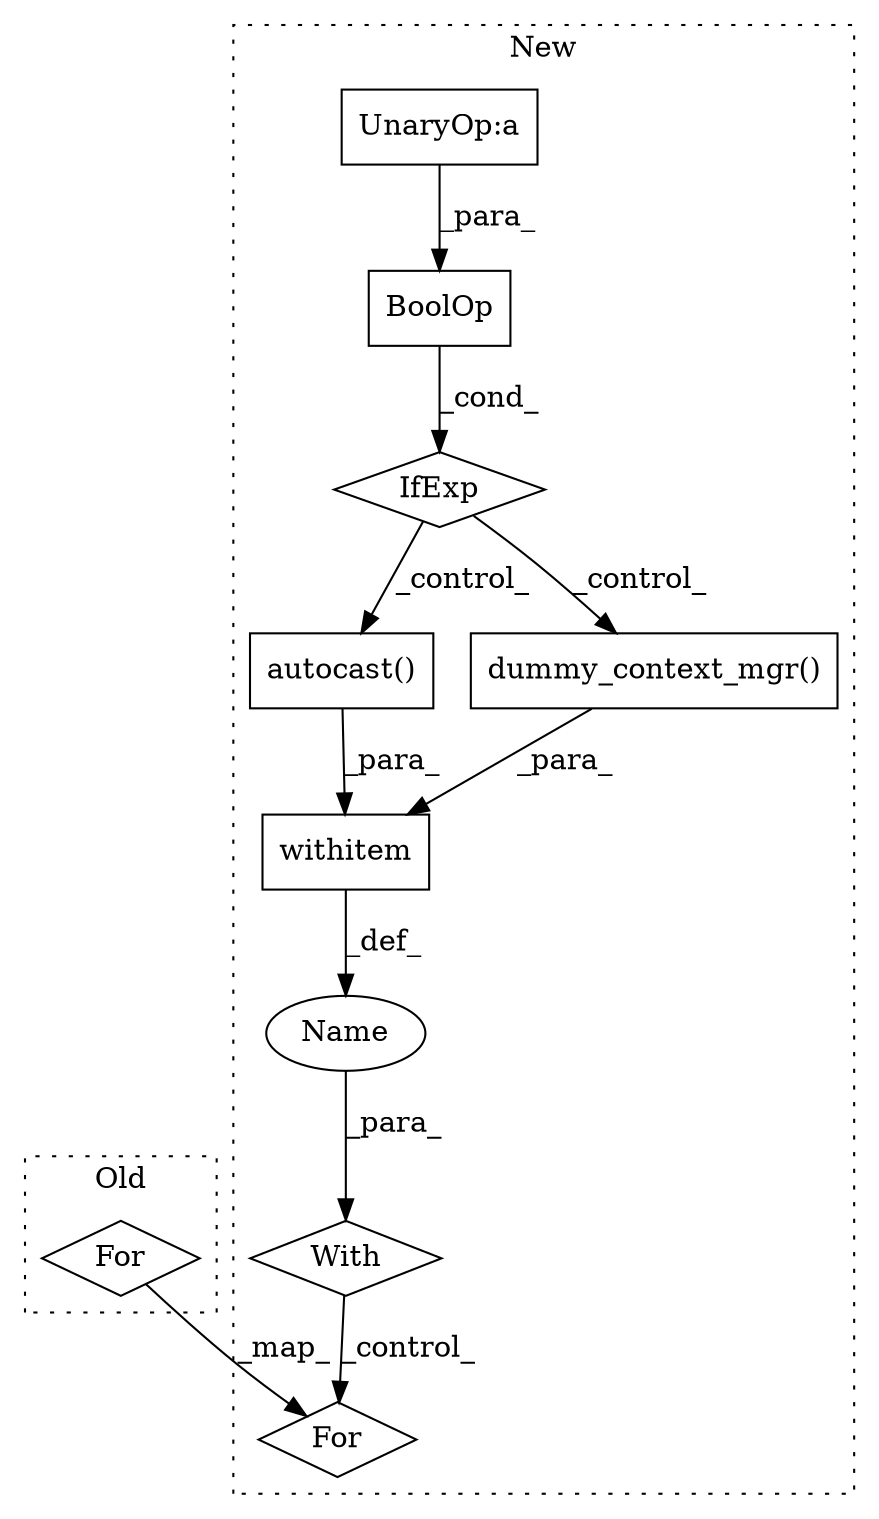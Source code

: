 digraph G {
subgraph cluster0 {
1 [label="For" a="107" s="7401,7447" l="4,14" shape="diamond"];
label = "Old";
style="dotted";
}
subgraph cluster1 {
2 [label="For" a="107" s="7558,7604" l="4,18" shape="diamond"];
3 [label="With" a="39" s="7158,7168" l="5,107" shape="diamond"];
4 [label="withitem" a="49" s="7163" l="5" shape="box"];
5 [label="autocast()" a="75" s="7163" l="25" shape="box"];
6 [label="IfExp" a="51" s="7188,7225" l="4,6" shape="diamond"];
7 [label="BoolOp" a="72" s="7192" l="33" shape="box"];
8 [label="Name" a="87" s="7259" l="2" shape="ellipse"];
9 [label="UnaryOp:a" a="61" s="7217" l="3" shape="box"];
10 [label="dummy_context_mgr()" a="75" s="7231" l="24" shape="box"];
label = "New";
style="dotted";
}
1 -> 2 [label="_map_"];
3 -> 2 [label="_control_"];
4 -> 8 [label="_def_"];
5 -> 4 [label="_para_"];
6 -> 10 [label="_control_"];
6 -> 5 [label="_control_"];
7 -> 6 [label="_cond_"];
8 -> 3 [label="_para_"];
9 -> 7 [label="_para_"];
10 -> 4 [label="_para_"];
}